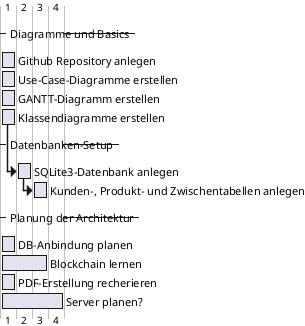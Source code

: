 
@startgantt Gantt-Diagramm

--Diagramme und Basics--

[Github Repository anlegen] requires 1 day
[Use-Case-Diagramme erstellen] requires 1 day
[GANTT-Diagramm erstellen] requires 1 day
[Klassendiagramme erstellen] requires 1 day

--Datenbanken-Setup--
[SQLite3-Datenbank anlegen] requires 1 day 
[SQLite3-Datenbank anlegen] starts at [Klassendiagramme erstellen]'s end
[Kunden-, Produkt- und Zwischentabellen anlegen] requires 1 day
[Kunden-, Produkt- und Zwischentabellen anlegen] starts at [SQLite3-Datenbank anlegen]'s end

--Planung der Architektur--
[DB-Anbindung planen] requires 1 day
[Blockchain lernen] requires 3 days
[PDF-Erstellung recherieren] requires 1 day
[Server planen?] requires 4 days
@endgantt